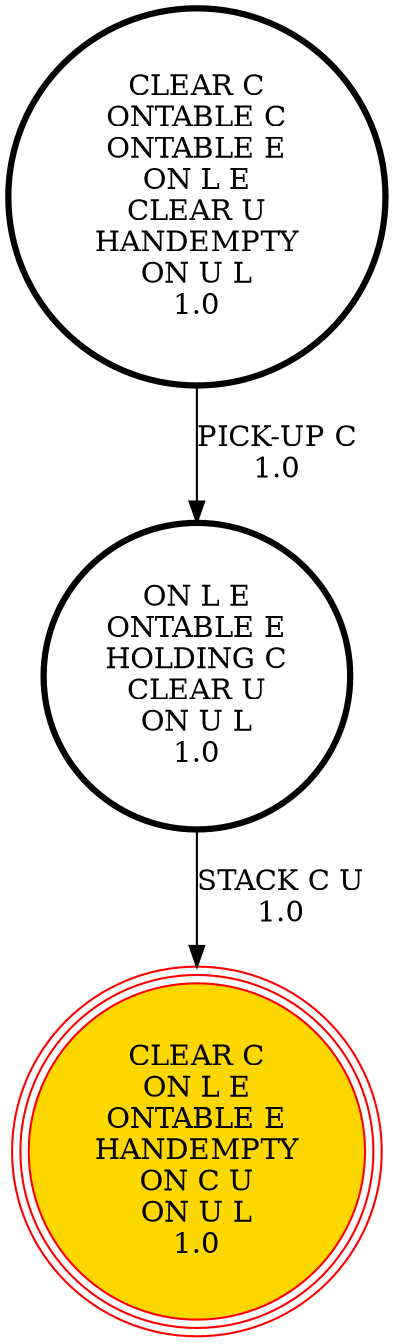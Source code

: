 digraph {
"CLEAR C\nONTABLE C\nONTABLE E\nON L E\nCLEAR U\nHANDEMPTY\nON U L\n1.0\n" -> "ON L E\nONTABLE E\nHOLDING C\nCLEAR U\nON U L\n1.0\n"[label="PICK-UP C\n1.0\n"];
"ON L E\nONTABLE E\nHOLDING C\nCLEAR U\nON U L\n1.0\n" -> "CLEAR C\nON L E\nONTABLE E\nHANDEMPTY\nON C U\nON U L\n1.0\n"[label="STACK C U\n1.0\n"];
"CLEAR C\nON L E\nONTABLE E\nHANDEMPTY\nON C U\nON U L\n1.0\n" [shape=circle, style=filled color=red, fillcolor=gold, peripheries=3];
"CLEAR C\nONTABLE C\nONTABLE E\nON L E\nCLEAR U\nHANDEMPTY\nON U L\n1.0\n" [shape=circle, penwidth=3];
"ON L E\nONTABLE E\nHOLDING C\nCLEAR U\nON U L\n1.0\n" [shape=circle, penwidth=3];
"CLEAR C\nON L E\nONTABLE E\nHANDEMPTY\nON C U\nON U L\n1.0\n" [shape=circle, style=filled color=red, fillcolor=gold, peripheries=3];
}
